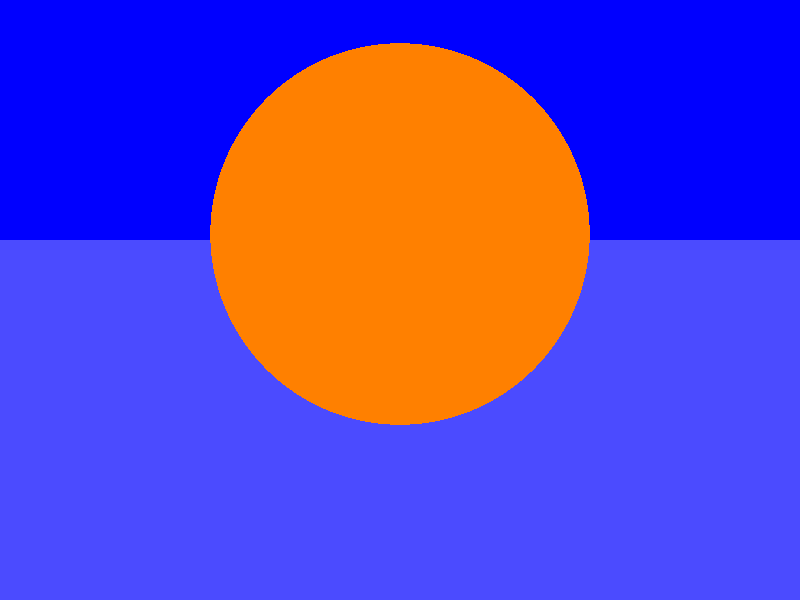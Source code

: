 // Persistence Of Vision raytracer version 3.1 sample file.
// Use copies of this file for starting your own scenes.

global_settings { assumed_gamma 2.2 }

#include "colors.inc"
#include "textures.inc"

camera {
   location  <0, 3,-10>
   direction <0, 0,  1>
   up        <0, 1,  0>
   right   <4/3, 0,  0>
   look_at   <0, 2, 0>
}

light_source {<10, 20, -30> color White}

sky_sphere { pigment { Blue } }

// Floor
plane { y, 0
   pigment {NeonBlue}
   finish {ambient 0.15 diffuse 0.8}
}

// Sphere object
sphere { <0, 3, 0>, 3
   pigment {Orange}
   finish {
      ambient 0.2
      diffuse 0.7
      phong 1
      phong_size 80
      brilliance 2
   }
}
